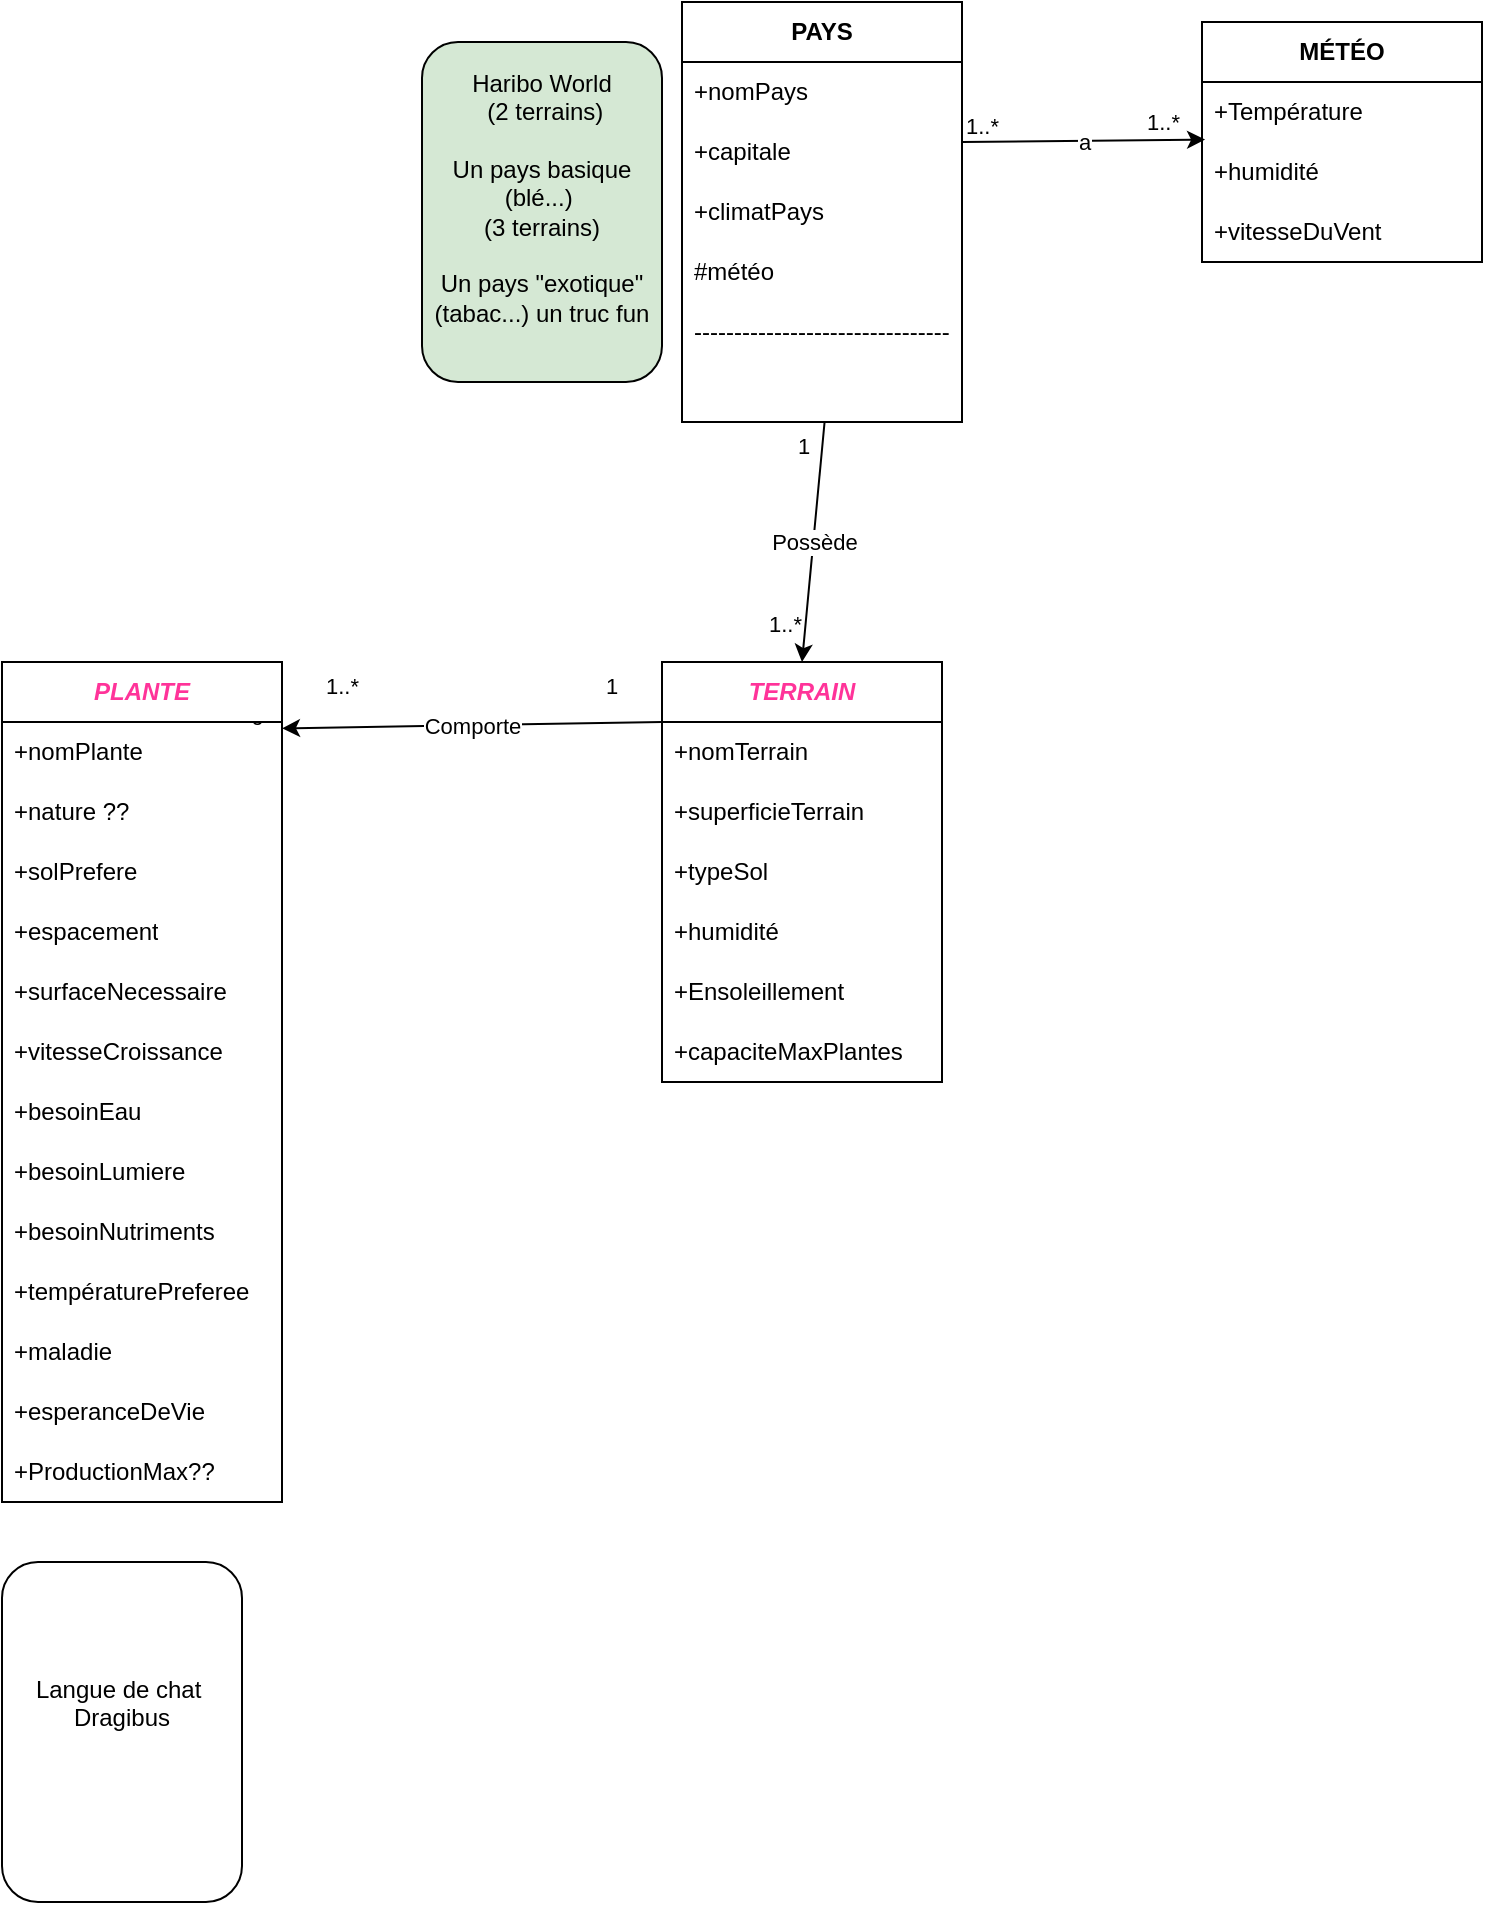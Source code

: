<mxfile version="26.2.12">
  <diagram name="Page-1" id="EYV2EN1rzpi6UnxxphIq">
    <mxGraphModel dx="1044" dy="527" grid="1" gridSize="10" guides="1" tooltips="1" connect="1" arrows="1" fold="1" page="1" pageScale="1" pageWidth="827" pageHeight="1169" math="0" shadow="0">
      <root>
        <mxCell id="0" />
        <mxCell id="1" parent="0" />
        <mxCell id="jQ1ti13gLWVN2hdbeHUx-1" value="&lt;font style=&quot;color: rgb(0, 0, 0);&quot;&gt;&lt;b style=&quot;&quot;&gt;PAYS&lt;/b&gt;&lt;/font&gt;" style="swimlane;fontStyle=0;childLayout=stackLayout;horizontal=1;startSize=30;horizontalStack=0;resizeParent=1;resizeParentMax=0;resizeLast=0;collapsible=1;marginBottom=0;whiteSpace=wrap;html=1;" vertex="1" parent="1">
          <mxGeometry x="390" y="10" width="140" height="210" as="geometry">
            <mxRectangle x="320" y="70" width="70" height="30" as="alternateBounds" />
          </mxGeometry>
        </mxCell>
        <mxCell id="jQ1ti13gLWVN2hdbeHUx-2" value="+nomPays" style="text;strokeColor=none;fillColor=none;align=left;verticalAlign=middle;spacingLeft=4;spacingRight=4;overflow=hidden;points=[[0,0.5],[1,0.5]];portConstraint=eastwest;rotatable=0;whiteSpace=wrap;html=1;" vertex="1" parent="jQ1ti13gLWVN2hdbeHUx-1">
          <mxGeometry y="30" width="140" height="30" as="geometry" />
        </mxCell>
        <mxCell id="jQ1ti13gLWVN2hdbeHUx-3" value="+capitale" style="text;strokeColor=none;fillColor=none;align=left;verticalAlign=middle;spacingLeft=4;spacingRight=4;overflow=hidden;points=[[0,0.5],[1,0.5]];portConstraint=eastwest;rotatable=0;whiteSpace=wrap;html=1;" vertex="1" parent="jQ1ti13gLWVN2hdbeHUx-1">
          <mxGeometry y="60" width="140" height="30" as="geometry" />
        </mxCell>
        <mxCell id="jQ1ti13gLWVN2hdbeHUx-4" value="+climatPays" style="text;strokeColor=none;fillColor=none;align=left;verticalAlign=middle;spacingLeft=4;spacingRight=4;overflow=hidden;points=[[0,0.5],[1,0.5]];portConstraint=eastwest;rotatable=0;whiteSpace=wrap;html=1;" vertex="1" parent="jQ1ti13gLWVN2hdbeHUx-1">
          <mxGeometry y="90" width="140" height="30" as="geometry" />
        </mxCell>
        <mxCell id="jQ1ti13gLWVN2hdbeHUx-12" value="#météo" style="text;strokeColor=none;fillColor=none;align=left;verticalAlign=middle;spacingLeft=4;spacingRight=4;overflow=hidden;points=[[0,0.5],[1,0.5]];portConstraint=eastwest;rotatable=0;whiteSpace=wrap;html=1;" vertex="1" parent="jQ1ti13gLWVN2hdbeHUx-1">
          <mxGeometry y="120" width="140" height="30" as="geometry" />
        </mxCell>
        <mxCell id="jQ1ti13gLWVN2hdbeHUx-10" value="--------------------------------" style="text;strokeColor=none;fillColor=none;align=left;verticalAlign=middle;spacingLeft=4;spacingRight=4;overflow=hidden;points=[[0,0.5],[1,0.5]];portConstraint=eastwest;rotatable=0;whiteSpace=wrap;html=1;" vertex="1" parent="jQ1ti13gLWVN2hdbeHUx-1">
          <mxGeometry y="150" width="140" height="30" as="geometry" />
        </mxCell>
        <mxCell id="jQ1ti13gLWVN2hdbeHUx-11" style="text;strokeColor=none;fillColor=none;align=left;verticalAlign=middle;spacingLeft=4;spacingRight=4;overflow=hidden;points=[[0,0.5],[1,0.5]];portConstraint=eastwest;rotatable=0;whiteSpace=wrap;html=1;" vertex="1" parent="jQ1ti13gLWVN2hdbeHUx-1">
          <mxGeometry y="180" width="140" height="30" as="geometry" />
        </mxCell>
        <mxCell id="jQ1ti13gLWVN2hdbeHUx-5" value="&lt;b&gt;MÉTÉO&lt;/b&gt;" style="swimlane;fontStyle=0;childLayout=stackLayout;horizontal=1;startSize=30;horizontalStack=0;resizeParent=1;resizeParentMax=0;resizeLast=0;collapsible=1;marginBottom=0;whiteSpace=wrap;html=1;" vertex="1" parent="1">
          <mxGeometry x="650" y="20" width="140" height="120" as="geometry" />
        </mxCell>
        <mxCell id="jQ1ti13gLWVN2hdbeHUx-6" value="+Température" style="text;strokeColor=none;fillColor=none;align=left;verticalAlign=middle;spacingLeft=4;spacingRight=4;overflow=hidden;points=[[0,0.5],[1,0.5]];portConstraint=eastwest;rotatable=0;whiteSpace=wrap;html=1;" vertex="1" parent="jQ1ti13gLWVN2hdbeHUx-5">
          <mxGeometry y="30" width="140" height="30" as="geometry" />
        </mxCell>
        <mxCell id="jQ1ti13gLWVN2hdbeHUx-13" value="" style="endArrow=classic;html=1;rounded=0;entryX=0.011;entryY=-0.04;entryDx=0;entryDy=0;entryPerimeter=0;" edge="1" parent="jQ1ti13gLWVN2hdbeHUx-5" target="jQ1ti13gLWVN2hdbeHUx-7">
          <mxGeometry relative="1" as="geometry">
            <mxPoint x="-120" y="60" as="sourcePoint" />
            <mxPoint x="40" y="60" as="targetPoint" />
          </mxGeometry>
        </mxCell>
        <mxCell id="jQ1ti13gLWVN2hdbeHUx-14" value="a" style="edgeLabel;resizable=0;html=1;;align=center;verticalAlign=middle;" connectable="0" vertex="1" parent="jQ1ti13gLWVN2hdbeHUx-13">
          <mxGeometry relative="1" as="geometry" />
        </mxCell>
        <mxCell id="jQ1ti13gLWVN2hdbeHUx-15" value="1..*" style="edgeLabel;resizable=0;html=1;;align=left;verticalAlign=bottom;" connectable="0" vertex="1" parent="jQ1ti13gLWVN2hdbeHUx-13">
          <mxGeometry x="-1" relative="1" as="geometry" />
        </mxCell>
        <mxCell id="jQ1ti13gLWVN2hdbeHUx-16" value="1..*" style="edgeLabel;resizable=0;html=1;;align=right;verticalAlign=bottom;" connectable="0" vertex="1" parent="jQ1ti13gLWVN2hdbeHUx-13">
          <mxGeometry x="1" relative="1" as="geometry">
            <mxPoint x="-12" as="offset" />
          </mxGeometry>
        </mxCell>
        <mxCell id="jQ1ti13gLWVN2hdbeHUx-7" value="+humidité" style="text;strokeColor=none;fillColor=none;align=left;verticalAlign=middle;spacingLeft=4;spacingRight=4;overflow=hidden;points=[[0,0.5],[1,0.5]];portConstraint=eastwest;rotatable=0;whiteSpace=wrap;html=1;" vertex="1" parent="jQ1ti13gLWVN2hdbeHUx-5">
          <mxGeometry y="60" width="140" height="30" as="geometry" />
        </mxCell>
        <mxCell id="jQ1ti13gLWVN2hdbeHUx-8" value="+vitesseDuVent" style="text;strokeColor=none;fillColor=none;align=left;verticalAlign=middle;spacingLeft=4;spacingRight=4;overflow=hidden;points=[[0,0.5],[1,0.5]];portConstraint=eastwest;rotatable=0;whiteSpace=wrap;html=1;" vertex="1" parent="jQ1ti13gLWVN2hdbeHUx-5">
          <mxGeometry y="90" width="140" height="30" as="geometry" />
        </mxCell>
        <mxCell id="jQ1ti13gLWVN2hdbeHUx-18" value="&lt;b&gt;&lt;i&gt;&lt;font style=&quot;color: rgb(255, 51, 153);&quot;&gt;TERRAIN&lt;/font&gt;&lt;/i&gt;&lt;/b&gt;" style="swimlane;fontStyle=0;childLayout=stackLayout;horizontal=1;startSize=30;horizontalStack=0;resizeParent=1;resizeParentMax=0;resizeLast=0;collapsible=1;marginBottom=0;whiteSpace=wrap;html=1;" vertex="1" parent="1">
          <mxGeometry x="380" y="340" width="140" height="210" as="geometry" />
        </mxCell>
        <mxCell id="jQ1ti13gLWVN2hdbeHUx-50" value="" style="endArrow=classic;html=1;rounded=0;entryX=1;entryY=0.079;entryDx=0;entryDy=0;entryPerimeter=0;" edge="1" parent="jQ1ti13gLWVN2hdbeHUx-18" target="jQ1ti13gLWVN2hdbeHUx-38">
          <mxGeometry relative="1" as="geometry">
            <mxPoint y="30" as="sourcePoint" />
            <mxPoint x="160" y="30" as="targetPoint" />
          </mxGeometry>
        </mxCell>
        <mxCell id="jQ1ti13gLWVN2hdbeHUx-51" value="Comporte" style="edgeLabel;resizable=0;html=1;;align=center;verticalAlign=middle;" connectable="0" vertex="1" parent="jQ1ti13gLWVN2hdbeHUx-50">
          <mxGeometry relative="1" as="geometry" />
        </mxCell>
        <mxCell id="jQ1ti13gLWVN2hdbeHUx-52" value="1" style="edgeLabel;resizable=0;html=1;;align=left;verticalAlign=bottom;" connectable="0" vertex="1" parent="jQ1ti13gLWVN2hdbeHUx-50">
          <mxGeometry x="-1" relative="1" as="geometry">
            <mxPoint x="-30" y="-10" as="offset" />
          </mxGeometry>
        </mxCell>
        <mxCell id="jQ1ti13gLWVN2hdbeHUx-53" value="Target" style="edgeLabel;resizable=0;html=1;;align=right;verticalAlign=bottom;" connectable="0" vertex="1" parent="jQ1ti13gLWVN2hdbeHUx-50">
          <mxGeometry x="1" relative="1" as="geometry" />
        </mxCell>
        <mxCell id="jQ1ti13gLWVN2hdbeHUx-33" value="+nomTerrain" style="text;strokeColor=none;fillColor=none;align=left;verticalAlign=middle;spacingLeft=4;spacingRight=4;overflow=hidden;points=[[0,0.5],[1,0.5]];portConstraint=eastwest;rotatable=0;whiteSpace=wrap;html=1;" vertex="1" parent="jQ1ti13gLWVN2hdbeHUx-18">
          <mxGeometry y="30" width="140" height="30" as="geometry" />
        </mxCell>
        <mxCell id="jQ1ti13gLWVN2hdbeHUx-19" value="+superficieTerrain" style="text;strokeColor=none;fillColor=none;align=left;verticalAlign=middle;spacingLeft=4;spacingRight=4;overflow=hidden;points=[[0,0.5],[1,0.5]];portConstraint=eastwest;rotatable=0;whiteSpace=wrap;html=1;" vertex="1" parent="jQ1ti13gLWVN2hdbeHUx-18">
          <mxGeometry y="60" width="140" height="30" as="geometry" />
        </mxCell>
        <mxCell id="jQ1ti13gLWVN2hdbeHUx-20" value="+typeSol" style="text;strokeColor=none;fillColor=none;align=left;verticalAlign=middle;spacingLeft=4;spacingRight=4;overflow=hidden;points=[[0,0.5],[1,0.5]];portConstraint=eastwest;rotatable=0;whiteSpace=wrap;html=1;" vertex="1" parent="jQ1ti13gLWVN2hdbeHUx-18">
          <mxGeometry y="90" width="140" height="30" as="geometry" />
        </mxCell>
        <mxCell id="jQ1ti13gLWVN2hdbeHUx-21" value="+humidité" style="text;strokeColor=none;fillColor=none;align=left;verticalAlign=middle;spacingLeft=4;spacingRight=4;overflow=hidden;points=[[0,0.5],[1,0.5]];portConstraint=eastwest;rotatable=0;whiteSpace=wrap;html=1;" vertex="1" parent="jQ1ti13gLWVN2hdbeHUx-18">
          <mxGeometry y="120" width="140" height="30" as="geometry" />
        </mxCell>
        <mxCell id="jQ1ti13gLWVN2hdbeHUx-35" value="+Ensoleillement" style="text;strokeColor=none;fillColor=none;align=left;verticalAlign=middle;spacingLeft=4;spacingRight=4;overflow=hidden;points=[[0,0.5],[1,0.5]];portConstraint=eastwest;rotatable=0;whiteSpace=wrap;html=1;" vertex="1" parent="jQ1ti13gLWVN2hdbeHUx-18">
          <mxGeometry y="150" width="140" height="30" as="geometry" />
        </mxCell>
        <mxCell id="jQ1ti13gLWVN2hdbeHUx-36" value="+capaciteMaxPlantes" style="text;strokeColor=none;fillColor=none;align=left;verticalAlign=middle;spacingLeft=4;spacingRight=4;overflow=hidden;points=[[0,0.5],[1,0.5]];portConstraint=eastwest;rotatable=0;whiteSpace=wrap;html=1;" vertex="1" parent="jQ1ti13gLWVN2hdbeHUx-18">
          <mxGeometry y="180" width="140" height="30" as="geometry" />
        </mxCell>
        <mxCell id="jQ1ti13gLWVN2hdbeHUx-29" value="" style="endArrow=classic;html=1;rounded=0;exitX=0.509;exitY=1.013;exitDx=0;exitDy=0;exitPerimeter=0;entryX=0.5;entryY=0;entryDx=0;entryDy=0;" edge="1" parent="1" source="jQ1ti13gLWVN2hdbeHUx-11" target="jQ1ti13gLWVN2hdbeHUx-18">
          <mxGeometry relative="1" as="geometry">
            <mxPoint x="350" y="330" as="sourcePoint" />
            <mxPoint x="510" y="330" as="targetPoint" />
          </mxGeometry>
        </mxCell>
        <mxCell id="jQ1ti13gLWVN2hdbeHUx-30" value="Possède" style="edgeLabel;resizable=0;html=1;;align=center;verticalAlign=middle;" connectable="0" vertex="1" parent="jQ1ti13gLWVN2hdbeHUx-29">
          <mxGeometry relative="1" as="geometry" />
        </mxCell>
        <mxCell id="jQ1ti13gLWVN2hdbeHUx-31" value="1" style="edgeLabel;resizable=0;html=1;;align=left;verticalAlign=bottom;" connectable="0" vertex="1" parent="jQ1ti13gLWVN2hdbeHUx-29">
          <mxGeometry x="-1" relative="1" as="geometry">
            <mxPoint x="-15" y="20" as="offset" />
          </mxGeometry>
        </mxCell>
        <mxCell id="jQ1ti13gLWVN2hdbeHUx-32" value="1..*" style="edgeLabel;resizable=0;html=1;;align=right;verticalAlign=bottom;" connectable="0" vertex="1" parent="jQ1ti13gLWVN2hdbeHUx-29">
          <mxGeometry x="1" relative="1" as="geometry">
            <mxPoint y="-10" as="offset" />
          </mxGeometry>
        </mxCell>
        <mxCell id="jQ1ti13gLWVN2hdbeHUx-38" value="&lt;b&gt;&lt;font style=&quot;color: rgb(255, 51, 153);&quot;&gt;&lt;i&gt;PLANTE&lt;/i&gt;&lt;/font&gt;&lt;/b&gt;" style="swimlane;fontStyle=0;childLayout=stackLayout;horizontal=1;startSize=30;horizontalStack=0;resizeParent=1;resizeParentMax=0;resizeLast=0;collapsible=1;marginBottom=0;whiteSpace=wrap;html=1;" vertex="1" parent="1">
          <mxGeometry x="50" y="340" width="140" height="420" as="geometry" />
        </mxCell>
        <mxCell id="jQ1ti13gLWVN2hdbeHUx-39" value="+nomPlante" style="text;strokeColor=none;fillColor=none;align=left;verticalAlign=middle;spacingLeft=4;spacingRight=4;overflow=hidden;points=[[0,0.5],[1,0.5]];portConstraint=eastwest;rotatable=0;whiteSpace=wrap;html=1;" vertex="1" parent="jQ1ti13gLWVN2hdbeHUx-38">
          <mxGeometry y="30" width="140" height="30" as="geometry" />
        </mxCell>
        <mxCell id="jQ1ti13gLWVN2hdbeHUx-40" value="+nature ??" style="text;strokeColor=none;fillColor=none;align=left;verticalAlign=middle;spacingLeft=4;spacingRight=4;overflow=hidden;points=[[0,0.5],[1,0.5]];portConstraint=eastwest;rotatable=0;whiteSpace=wrap;html=1;" vertex="1" parent="jQ1ti13gLWVN2hdbeHUx-38">
          <mxGeometry y="60" width="140" height="30" as="geometry" />
        </mxCell>
        <mxCell id="jQ1ti13gLWVN2hdbeHUx-41" value="+solPrefere" style="text;strokeColor=none;fillColor=none;align=left;verticalAlign=middle;spacingLeft=4;spacingRight=4;overflow=hidden;points=[[0,0.5],[1,0.5]];portConstraint=eastwest;rotatable=0;whiteSpace=wrap;html=1;" vertex="1" parent="jQ1ti13gLWVN2hdbeHUx-38">
          <mxGeometry y="90" width="140" height="30" as="geometry" />
        </mxCell>
        <mxCell id="jQ1ti13gLWVN2hdbeHUx-42" value="+espacement" style="text;strokeColor=none;fillColor=none;align=left;verticalAlign=middle;spacingLeft=4;spacingRight=4;overflow=hidden;points=[[0,0.5],[1,0.5]];portConstraint=eastwest;rotatable=0;whiteSpace=wrap;html=1;" vertex="1" parent="jQ1ti13gLWVN2hdbeHUx-38">
          <mxGeometry y="120" width="140" height="30" as="geometry" />
        </mxCell>
        <mxCell id="jQ1ti13gLWVN2hdbeHUx-43" value="+surfaceNecessaire" style="text;strokeColor=none;fillColor=none;align=left;verticalAlign=middle;spacingLeft=4;spacingRight=4;overflow=hidden;points=[[0,0.5],[1,0.5]];portConstraint=eastwest;rotatable=0;whiteSpace=wrap;html=1;" vertex="1" parent="jQ1ti13gLWVN2hdbeHUx-38">
          <mxGeometry y="150" width="140" height="30" as="geometry" />
        </mxCell>
        <mxCell id="jQ1ti13gLWVN2hdbeHUx-44" value="+vitesseCroissance" style="text;strokeColor=none;fillColor=none;align=left;verticalAlign=middle;spacingLeft=4;spacingRight=4;overflow=hidden;points=[[0,0.5],[1,0.5]];portConstraint=eastwest;rotatable=0;whiteSpace=wrap;html=1;" vertex="1" parent="jQ1ti13gLWVN2hdbeHUx-38">
          <mxGeometry y="180" width="140" height="30" as="geometry" />
        </mxCell>
        <mxCell id="jQ1ti13gLWVN2hdbeHUx-45" value="+besoinEau" style="text;strokeColor=none;fillColor=none;align=left;verticalAlign=middle;spacingLeft=4;spacingRight=4;overflow=hidden;points=[[0,0.5],[1,0.5]];portConstraint=eastwest;rotatable=0;whiteSpace=wrap;html=1;" vertex="1" parent="jQ1ti13gLWVN2hdbeHUx-38">
          <mxGeometry y="210" width="140" height="30" as="geometry" />
        </mxCell>
        <mxCell id="jQ1ti13gLWVN2hdbeHUx-56" value="+besoinLumiere" style="text;strokeColor=none;fillColor=none;align=left;verticalAlign=middle;spacingLeft=4;spacingRight=4;overflow=hidden;points=[[0,0.5],[1,0.5]];portConstraint=eastwest;rotatable=0;whiteSpace=wrap;html=1;" vertex="1" parent="jQ1ti13gLWVN2hdbeHUx-38">
          <mxGeometry y="240" width="140" height="30" as="geometry" />
        </mxCell>
        <mxCell id="jQ1ti13gLWVN2hdbeHUx-57" value="+besoinNutriments" style="text;strokeColor=none;fillColor=none;align=left;verticalAlign=middle;spacingLeft=4;spacingRight=4;overflow=hidden;points=[[0,0.5],[1,0.5]];portConstraint=eastwest;rotatable=0;whiteSpace=wrap;html=1;" vertex="1" parent="jQ1ti13gLWVN2hdbeHUx-38">
          <mxGeometry y="270" width="140" height="30" as="geometry" />
        </mxCell>
        <mxCell id="jQ1ti13gLWVN2hdbeHUx-46" value="+températurePreferee" style="text;strokeColor=none;fillColor=none;align=left;verticalAlign=middle;spacingLeft=4;spacingRight=4;overflow=hidden;points=[[0,0.5],[1,0.5]];portConstraint=eastwest;rotatable=0;whiteSpace=wrap;html=1;" vertex="1" parent="jQ1ti13gLWVN2hdbeHUx-38">
          <mxGeometry y="300" width="140" height="30" as="geometry" />
        </mxCell>
        <mxCell id="jQ1ti13gLWVN2hdbeHUx-47" value="+maladie" style="text;strokeColor=none;fillColor=none;align=left;verticalAlign=middle;spacingLeft=4;spacingRight=4;overflow=hidden;points=[[0,0.5],[1,0.5]];portConstraint=eastwest;rotatable=0;whiteSpace=wrap;html=1;" vertex="1" parent="jQ1ti13gLWVN2hdbeHUx-38">
          <mxGeometry y="330" width="140" height="30" as="geometry" />
        </mxCell>
        <mxCell id="jQ1ti13gLWVN2hdbeHUx-48" value="+esperanceDeVie" style="text;strokeColor=none;fillColor=none;align=left;verticalAlign=middle;spacingLeft=4;spacingRight=4;overflow=hidden;points=[[0,0.5],[1,0.5]];portConstraint=eastwest;rotatable=0;whiteSpace=wrap;html=1;" vertex="1" parent="jQ1ti13gLWVN2hdbeHUx-38">
          <mxGeometry y="360" width="140" height="30" as="geometry" />
        </mxCell>
        <mxCell id="jQ1ti13gLWVN2hdbeHUx-49" value="+ProductionMax??" style="text;strokeColor=none;fillColor=none;align=left;verticalAlign=middle;spacingLeft=4;spacingRight=4;overflow=hidden;points=[[0,0.5],[1,0.5]];portConstraint=eastwest;rotatable=0;whiteSpace=wrap;html=1;" vertex="1" parent="jQ1ti13gLWVN2hdbeHUx-38">
          <mxGeometry y="390" width="140" height="30" as="geometry" />
        </mxCell>
        <mxCell id="jQ1ti13gLWVN2hdbeHUx-54" value="1..*" style="edgeLabel;resizable=0;html=1;;align=left;verticalAlign=bottom;" connectable="0" vertex="1" parent="1">
          <mxGeometry x="210" y="360" as="geometry" />
        </mxCell>
        <mxCell id="jQ1ti13gLWVN2hdbeHUx-58" value="Langue de chat&amp;nbsp;&lt;div&gt;Dragibus&lt;/div&gt;&lt;div&gt;&lt;br&gt;&lt;/div&gt;&lt;div&gt;&lt;br&gt;&lt;/div&gt;" style="rounded=1;whiteSpace=wrap;html=1;" vertex="1" parent="1">
          <mxGeometry x="50" y="790" width="120" height="170" as="geometry" />
        </mxCell>
        <mxCell id="jQ1ti13gLWVN2hdbeHUx-59" value="Haribo World&lt;div&gt;&amp;nbsp;(2 terrains)&lt;div&gt;&lt;br&gt;&lt;/div&gt;&lt;div&gt;Un pays basique (blé...)&amp;nbsp;&lt;/div&gt;&lt;div&gt;(3 terrains)&lt;/div&gt;&lt;div&gt;&lt;br&gt;&lt;/div&gt;&lt;div&gt;Un pays &quot;exotique&quot;&lt;/div&gt;&lt;div&gt;(tabac...) un truc fun&lt;br&gt;&lt;div&gt;&lt;br&gt;&lt;/div&gt;&lt;/div&gt;&lt;/div&gt;" style="rounded=1;whiteSpace=wrap;html=1;fillColor=#D5E8D4;" vertex="1" parent="1">
          <mxGeometry x="260" y="30" width="120" height="170" as="geometry" />
        </mxCell>
      </root>
    </mxGraphModel>
  </diagram>
</mxfile>
